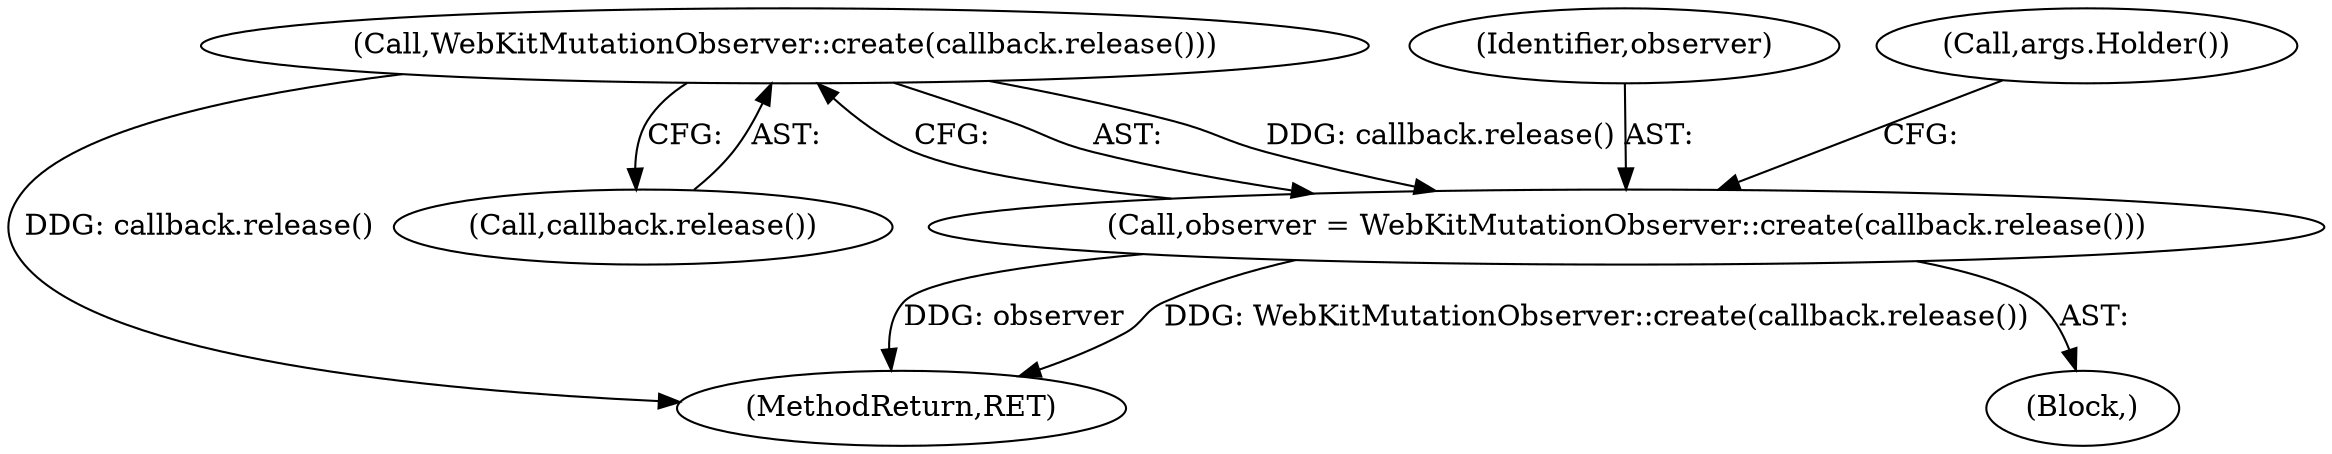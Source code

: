 digraph "0_Chrome_e9372a1bfd3588a80fcf49aa07321f0971dd6091_65@API" {
"1000160" [label="(Call,WebKitMutationObserver::create(callback.release()))"];
"1000158" [label="(Call,observer = WebKitMutationObserver::create(callback.release()))"];
"1000102" [label="(Block,)"];
"1000158" [label="(Call,observer = WebKitMutationObserver::create(callback.release()))"];
"1000169" [label="(MethodReturn,RET)"];
"1000160" [label="(Call,WebKitMutationObserver::create(callback.release()))"];
"1000161" [label="(Call,callback.release())"];
"1000159" [label="(Identifier,observer)"];
"1000163" [label="(Call,args.Holder())"];
"1000160" -> "1000158"  [label="AST: "];
"1000160" -> "1000161"  [label="CFG: "];
"1000161" -> "1000160"  [label="AST: "];
"1000158" -> "1000160"  [label="CFG: "];
"1000160" -> "1000169"  [label="DDG: callback.release()"];
"1000160" -> "1000158"  [label="DDG: callback.release()"];
"1000158" -> "1000102"  [label="AST: "];
"1000159" -> "1000158"  [label="AST: "];
"1000163" -> "1000158"  [label="CFG: "];
"1000158" -> "1000169"  [label="DDG: observer"];
"1000158" -> "1000169"  [label="DDG: WebKitMutationObserver::create(callback.release())"];
}
